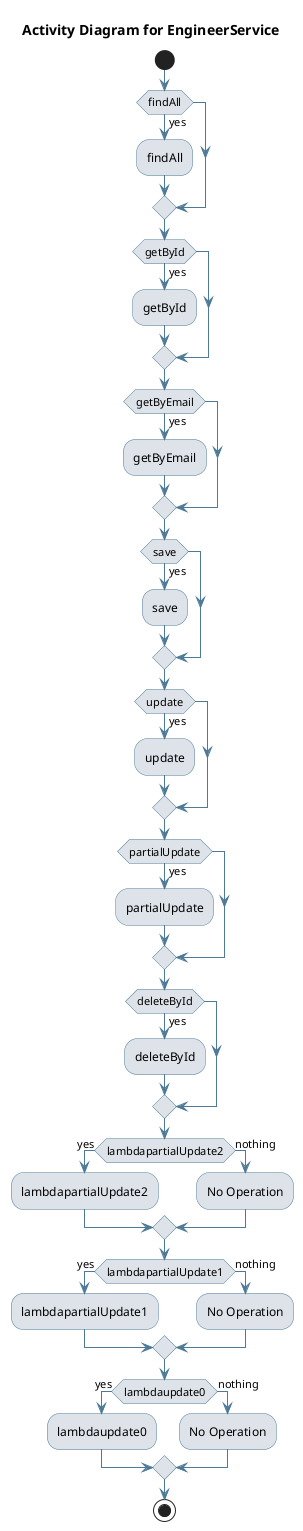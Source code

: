 @startuml
skinparam activity {
 BackgroundColor #DEE3E9 
 BorderColor #4D7A97 
 ArrowColor #4D7A97 
}
!pragma useVerticalIf on
start
title Activity Diagram for EngineerService

if (findAll) then (yes)
:findAll;
endif
if (getById) then (yes)
:getById;
endif
if (getByEmail) then (yes)
:getByEmail;
endif
if (save) then (yes)
:save;
endif
if (update) then (yes)
:update;
endif
if (partialUpdate) then (yes)
:partialUpdate;
endif
if (deleteById) then (yes)
:deleteById;
endif
if (lambdapartialUpdate2) then (yes)
:lambdapartialUpdate2;
else (nothing)
:No Operation;
endif
if (lambdapartialUpdate1) then (yes)
:lambdapartialUpdate1;
else (nothing)
:No Operation;
endif
if (lambdaupdate0) then (yes)
:lambdaupdate0;
else (nothing)
:No Operation;
endif
stop
@enduml

